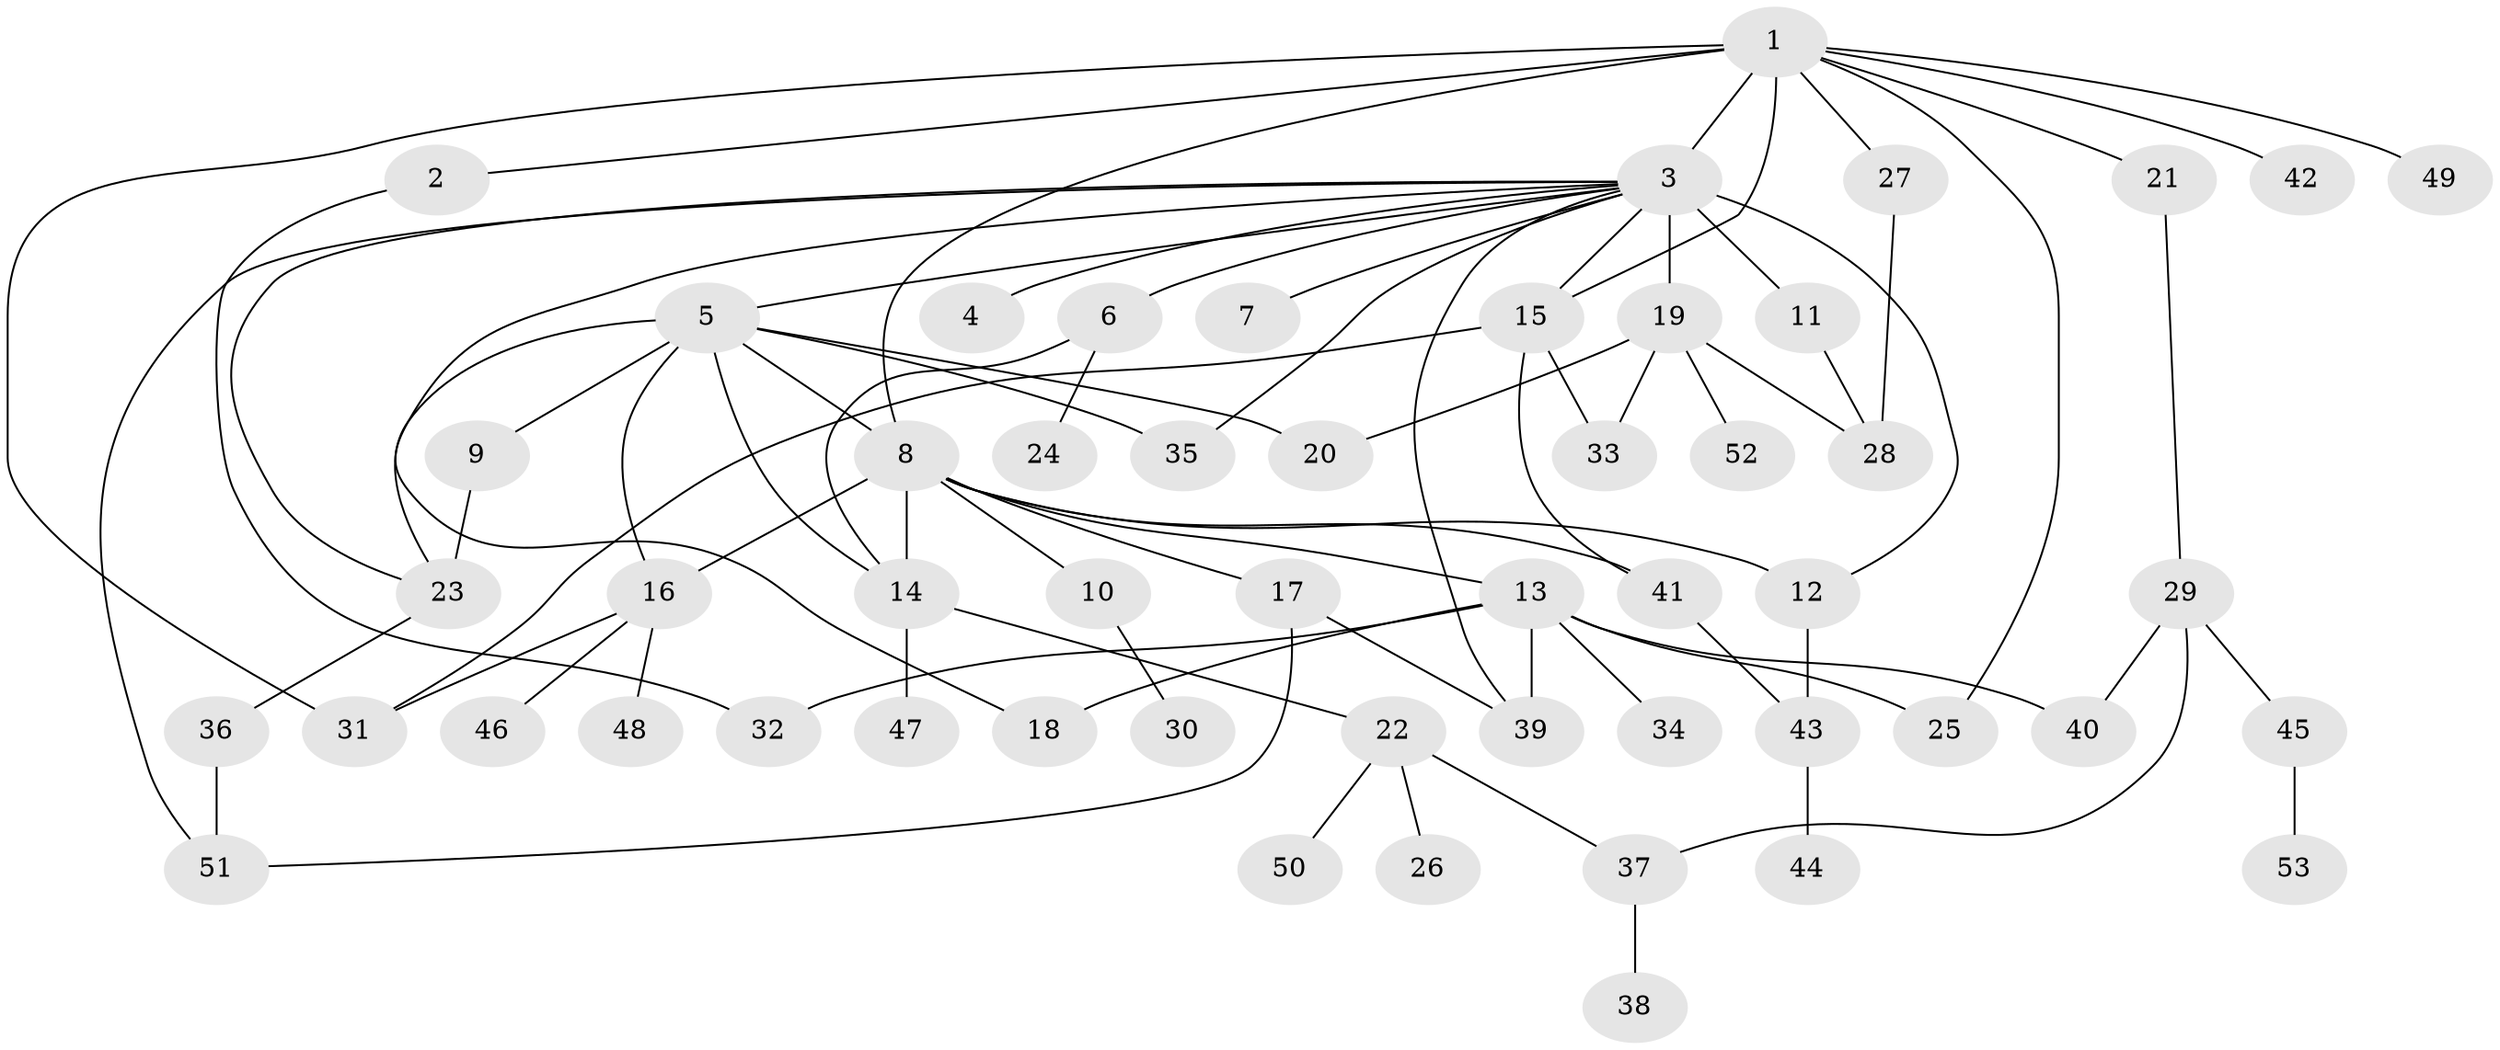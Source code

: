 // original degree distribution, {12: 0.007751937984496124, 5: 0.03875968992248062, 24: 0.007751937984496124, 2: 0.17054263565891473, 1: 0.5736434108527132, 9: 0.015503875968992248, 4: 0.05426356589147287, 15: 0.007751937984496124, 3: 0.08527131782945736, 10: 0.007751937984496124, 6: 0.015503875968992248, 8: 0.007751937984496124, 11: 0.007751937984496124}
// Generated by graph-tools (version 1.1) at 2025/50/03/04/25 22:50:17]
// undirected, 53 vertices, 78 edges
graph export_dot {
  node [color=gray90,style=filled];
  1;
  2;
  3;
  4;
  5;
  6;
  7;
  8;
  9;
  10;
  11;
  12;
  13;
  14;
  15;
  16;
  17;
  18;
  19;
  20;
  21;
  22;
  23;
  24;
  25;
  26;
  27;
  28;
  29;
  30;
  31;
  32;
  33;
  34;
  35;
  36;
  37;
  38;
  39;
  40;
  41;
  42;
  43;
  44;
  45;
  46;
  47;
  48;
  49;
  50;
  51;
  52;
  53;
  1 -- 2 [weight=1.0];
  1 -- 3 [weight=1.0];
  1 -- 8 [weight=1.0];
  1 -- 15 [weight=1.0];
  1 -- 21 [weight=1.0];
  1 -- 25 [weight=1.0];
  1 -- 27 [weight=1.0];
  1 -- 31 [weight=2.0];
  1 -- 42 [weight=1.0];
  1 -- 49 [weight=1.0];
  2 -- 32 [weight=1.0];
  3 -- 4 [weight=1.0];
  3 -- 5 [weight=1.0];
  3 -- 6 [weight=1.0];
  3 -- 7 [weight=1.0];
  3 -- 11 [weight=9.0];
  3 -- 12 [weight=1.0];
  3 -- 15 [weight=1.0];
  3 -- 18 [weight=1.0];
  3 -- 19 [weight=1.0];
  3 -- 23 [weight=1.0];
  3 -- 35 [weight=1.0];
  3 -- 39 [weight=1.0];
  3 -- 51 [weight=1.0];
  5 -- 8 [weight=1.0];
  5 -- 9 [weight=1.0];
  5 -- 14 [weight=1.0];
  5 -- 16 [weight=1.0];
  5 -- 20 [weight=1.0];
  5 -- 23 [weight=1.0];
  5 -- 35 [weight=1.0];
  6 -- 14 [weight=1.0];
  6 -- 24 [weight=1.0];
  8 -- 10 [weight=1.0];
  8 -- 12 [weight=1.0];
  8 -- 13 [weight=1.0];
  8 -- 14 [weight=6.0];
  8 -- 16 [weight=1.0];
  8 -- 17 [weight=1.0];
  8 -- 41 [weight=1.0];
  9 -- 23 [weight=6.0];
  10 -- 30 [weight=1.0];
  11 -- 28 [weight=1.0];
  12 -- 43 [weight=1.0];
  13 -- 18 [weight=1.0];
  13 -- 25 [weight=1.0];
  13 -- 32 [weight=3.0];
  13 -- 34 [weight=1.0];
  13 -- 39 [weight=1.0];
  13 -- 40 [weight=1.0];
  14 -- 22 [weight=1.0];
  14 -- 47 [weight=1.0];
  15 -- 31 [weight=1.0];
  15 -- 33 [weight=4.0];
  15 -- 41 [weight=1.0];
  16 -- 31 [weight=1.0];
  16 -- 46 [weight=1.0];
  16 -- 48 [weight=1.0];
  17 -- 39 [weight=1.0];
  17 -- 51 [weight=1.0];
  19 -- 20 [weight=1.0];
  19 -- 28 [weight=1.0];
  19 -- 33 [weight=1.0];
  19 -- 52 [weight=2.0];
  21 -- 29 [weight=1.0];
  22 -- 26 [weight=1.0];
  22 -- 37 [weight=1.0];
  22 -- 50 [weight=1.0];
  23 -- 36 [weight=1.0];
  27 -- 28 [weight=1.0];
  29 -- 37 [weight=1.0];
  29 -- 40 [weight=1.0];
  29 -- 45 [weight=1.0];
  36 -- 51 [weight=1.0];
  37 -- 38 [weight=1.0];
  41 -- 43 [weight=1.0];
  43 -- 44 [weight=2.0];
  45 -- 53 [weight=1.0];
}
